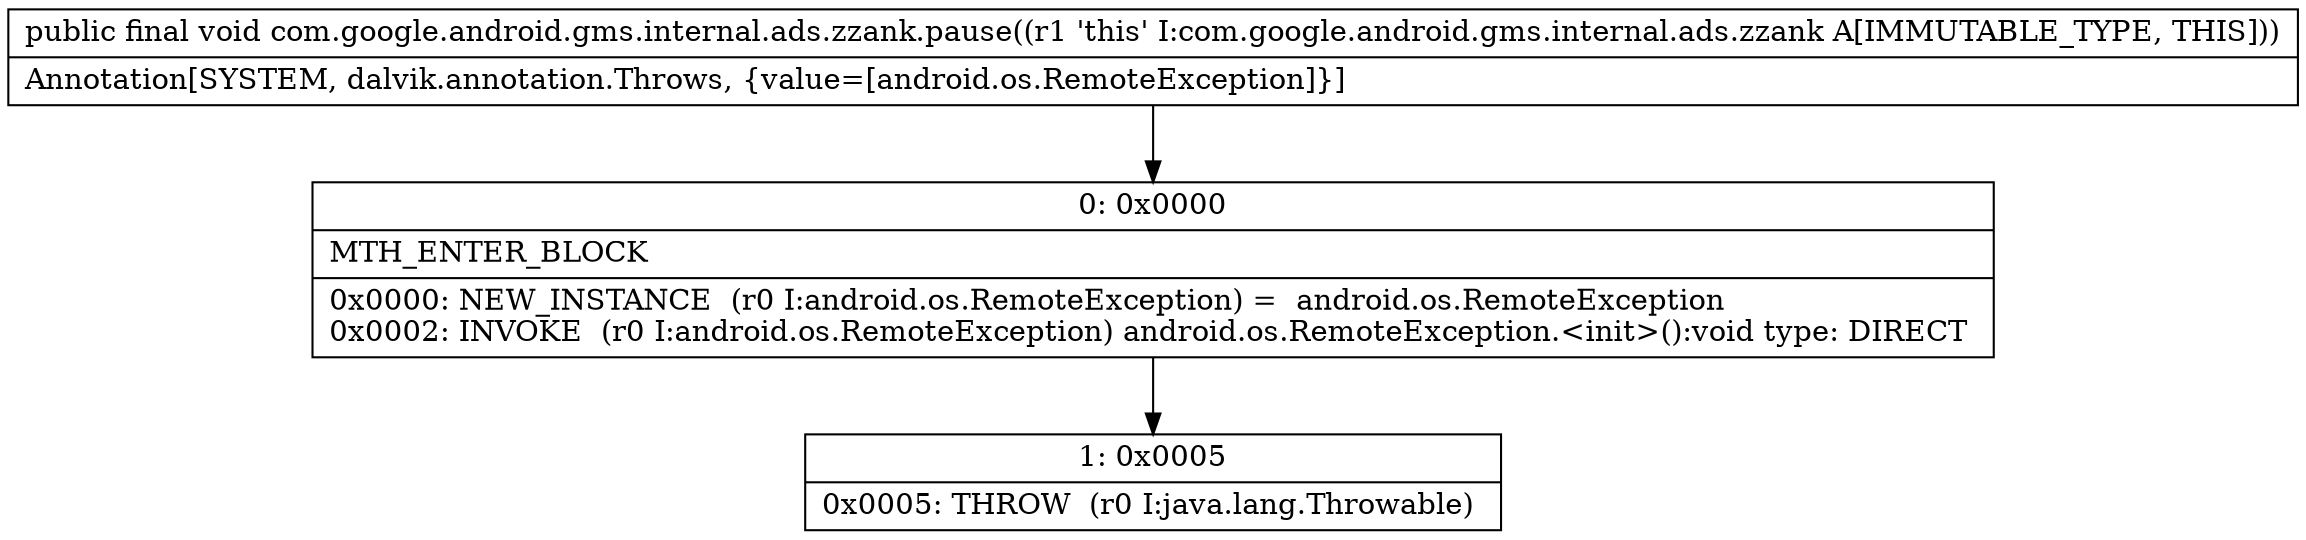 digraph "CFG forcom.google.android.gms.internal.ads.zzank.pause()V" {
Node_0 [shape=record,label="{0\:\ 0x0000|MTH_ENTER_BLOCK\l|0x0000: NEW_INSTANCE  (r0 I:android.os.RemoteException) =  android.os.RemoteException \l0x0002: INVOKE  (r0 I:android.os.RemoteException) android.os.RemoteException.\<init\>():void type: DIRECT \l}"];
Node_1 [shape=record,label="{1\:\ 0x0005|0x0005: THROW  (r0 I:java.lang.Throwable) \l}"];
MethodNode[shape=record,label="{public final void com.google.android.gms.internal.ads.zzank.pause((r1 'this' I:com.google.android.gms.internal.ads.zzank A[IMMUTABLE_TYPE, THIS]))  | Annotation[SYSTEM, dalvik.annotation.Throws, \{value=[android.os.RemoteException]\}]\l}"];
MethodNode -> Node_0;
Node_0 -> Node_1;
}

